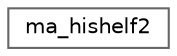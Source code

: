 digraph "Graphical Class Hierarchy"
{
 // LATEX_PDF_SIZE
  bgcolor="transparent";
  edge [fontname=Helvetica,fontsize=10,labelfontname=Helvetica,labelfontsize=10];
  node [fontname=Helvetica,fontsize=10,shape=box,height=0.2,width=0.4];
  rankdir="LR";
  Node0 [id="Node000000",label="ma_hishelf2",height=0.2,width=0.4,color="grey40", fillcolor="white", style="filled",URL="$structma__hishelf2.html",tooltip=" "];
}
